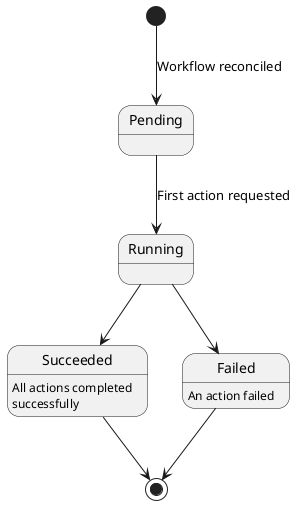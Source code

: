 @startuml Workflow State Machine

[*] --> Pending : Workflow reconciled
Pending --> Running : First action requested
Running --> Succeeded
Running --> Failed
Succeeded --> [*]
Failed --> [*]

Succeeded : All actions completed\nsuccessfully
Failed : An action failed

@enduml